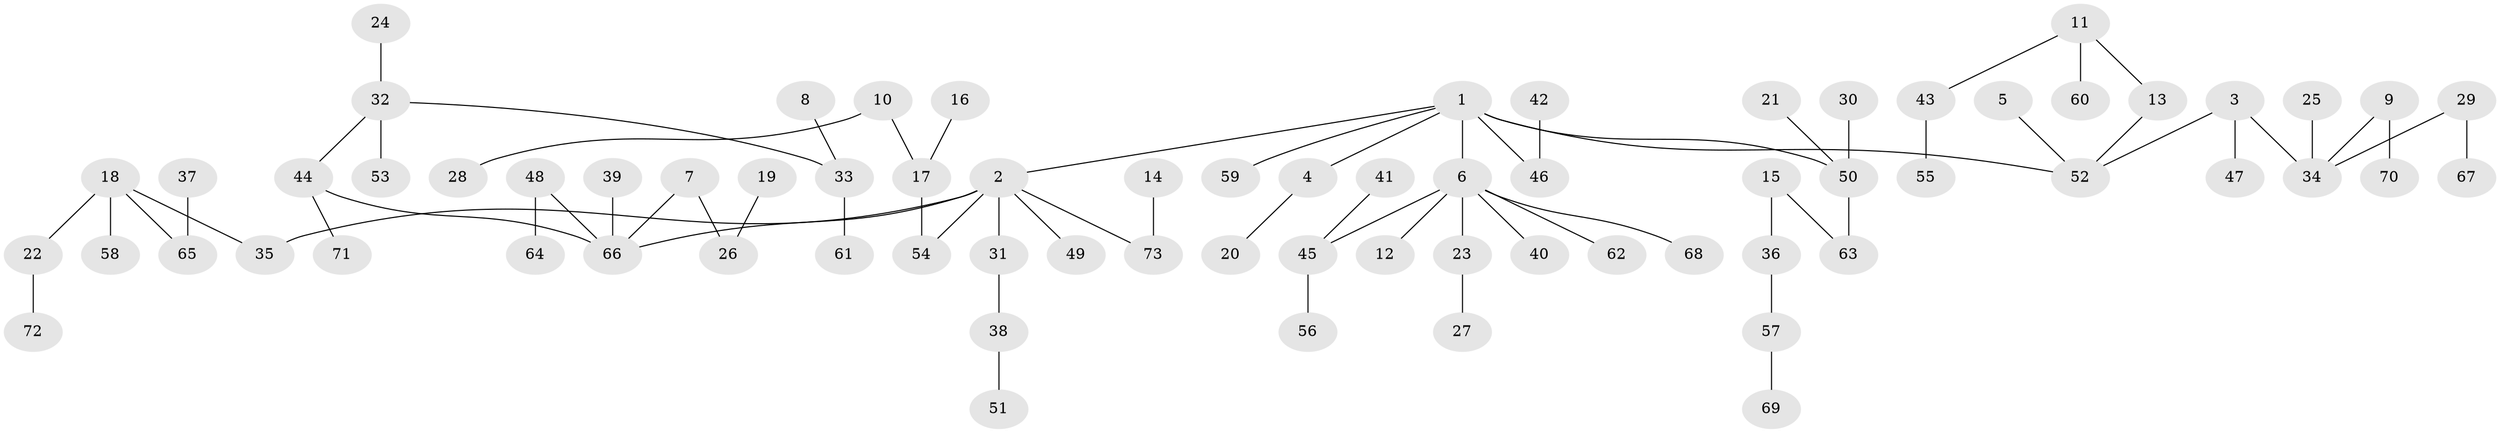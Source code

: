 // original degree distribution, {4: 0.07534246575342465, 6: 0.02054794520547945, 5: 0.0273972602739726, 3: 0.0958904109589041, 2: 0.3150684931506849, 7: 0.00684931506849315, 1: 0.4589041095890411}
// Generated by graph-tools (version 1.1) at 2025/02/03/09/25 03:02:23]
// undirected, 73 vertices, 72 edges
graph export_dot {
graph [start="1"]
  node [color=gray90,style=filled];
  1;
  2;
  3;
  4;
  5;
  6;
  7;
  8;
  9;
  10;
  11;
  12;
  13;
  14;
  15;
  16;
  17;
  18;
  19;
  20;
  21;
  22;
  23;
  24;
  25;
  26;
  27;
  28;
  29;
  30;
  31;
  32;
  33;
  34;
  35;
  36;
  37;
  38;
  39;
  40;
  41;
  42;
  43;
  44;
  45;
  46;
  47;
  48;
  49;
  50;
  51;
  52;
  53;
  54;
  55;
  56;
  57;
  58;
  59;
  60;
  61;
  62;
  63;
  64;
  65;
  66;
  67;
  68;
  69;
  70;
  71;
  72;
  73;
  1 -- 2 [weight=1.0];
  1 -- 4 [weight=1.0];
  1 -- 6 [weight=1.0];
  1 -- 46 [weight=1.0];
  1 -- 50 [weight=1.0];
  1 -- 52 [weight=1.0];
  1 -- 59 [weight=1.0];
  2 -- 31 [weight=1.0];
  2 -- 35 [weight=1.0];
  2 -- 49 [weight=1.0];
  2 -- 54 [weight=1.0];
  2 -- 66 [weight=1.0];
  2 -- 73 [weight=1.0];
  3 -- 34 [weight=1.0];
  3 -- 47 [weight=1.0];
  3 -- 52 [weight=1.0];
  4 -- 20 [weight=1.0];
  5 -- 52 [weight=1.0];
  6 -- 12 [weight=1.0];
  6 -- 23 [weight=1.0];
  6 -- 40 [weight=1.0];
  6 -- 45 [weight=1.0];
  6 -- 62 [weight=1.0];
  6 -- 68 [weight=1.0];
  7 -- 26 [weight=1.0];
  7 -- 66 [weight=1.0];
  8 -- 33 [weight=1.0];
  9 -- 34 [weight=1.0];
  9 -- 70 [weight=1.0];
  10 -- 17 [weight=1.0];
  10 -- 28 [weight=1.0];
  11 -- 13 [weight=1.0];
  11 -- 43 [weight=1.0];
  11 -- 60 [weight=1.0];
  13 -- 52 [weight=1.0];
  14 -- 73 [weight=1.0];
  15 -- 36 [weight=1.0];
  15 -- 63 [weight=1.0];
  16 -- 17 [weight=1.0];
  17 -- 54 [weight=1.0];
  18 -- 22 [weight=1.0];
  18 -- 35 [weight=1.0];
  18 -- 58 [weight=1.0];
  18 -- 65 [weight=1.0];
  19 -- 26 [weight=1.0];
  21 -- 50 [weight=1.0];
  22 -- 72 [weight=1.0];
  23 -- 27 [weight=1.0];
  24 -- 32 [weight=1.0];
  25 -- 34 [weight=1.0];
  29 -- 34 [weight=1.0];
  29 -- 67 [weight=1.0];
  30 -- 50 [weight=1.0];
  31 -- 38 [weight=1.0];
  32 -- 33 [weight=1.0];
  32 -- 44 [weight=1.0];
  32 -- 53 [weight=1.0];
  33 -- 61 [weight=1.0];
  36 -- 57 [weight=1.0];
  37 -- 65 [weight=1.0];
  38 -- 51 [weight=1.0];
  39 -- 66 [weight=1.0];
  41 -- 45 [weight=1.0];
  42 -- 46 [weight=1.0];
  43 -- 55 [weight=1.0];
  44 -- 66 [weight=1.0];
  44 -- 71 [weight=1.0];
  45 -- 56 [weight=1.0];
  48 -- 64 [weight=1.0];
  48 -- 66 [weight=1.0];
  50 -- 63 [weight=1.0];
  57 -- 69 [weight=1.0];
}
